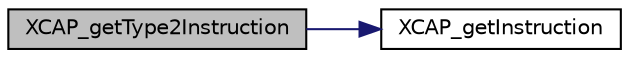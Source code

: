 digraph "XCAP_getType2Instruction"
{
 // INTERACTIVE_SVG=YES
 // LATEX_PDF_SIZE
  edge [fontname="Helvetica",fontsize="10",labelfontname="Helvetica",labelfontsize="10"];
  node [fontname="Helvetica",fontsize="10",shape=record];
  rankdir="LR";
  Node1 [label="XCAP_getType2Instruction",height=0.2,width=0.4,color="black", fillcolor="grey75", style="filled", fontcolor="black",tooltip="Generate and return the encoding for a type 2 instruction."];
  Node1 -> Node2 [color="midnightblue",fontsize="10",style="solid",fontname="Helvetica"];
  Node2 [label="XCAP_getInstruction",height=0.2,width=0.4,color="black", fillcolor="white", style="filled",URL="$inlineCAP_8h.html#af67277d07acf4e5907420ff2bc75ecd1",tooltip="Generate and return the encoding for an instruction."];
}
